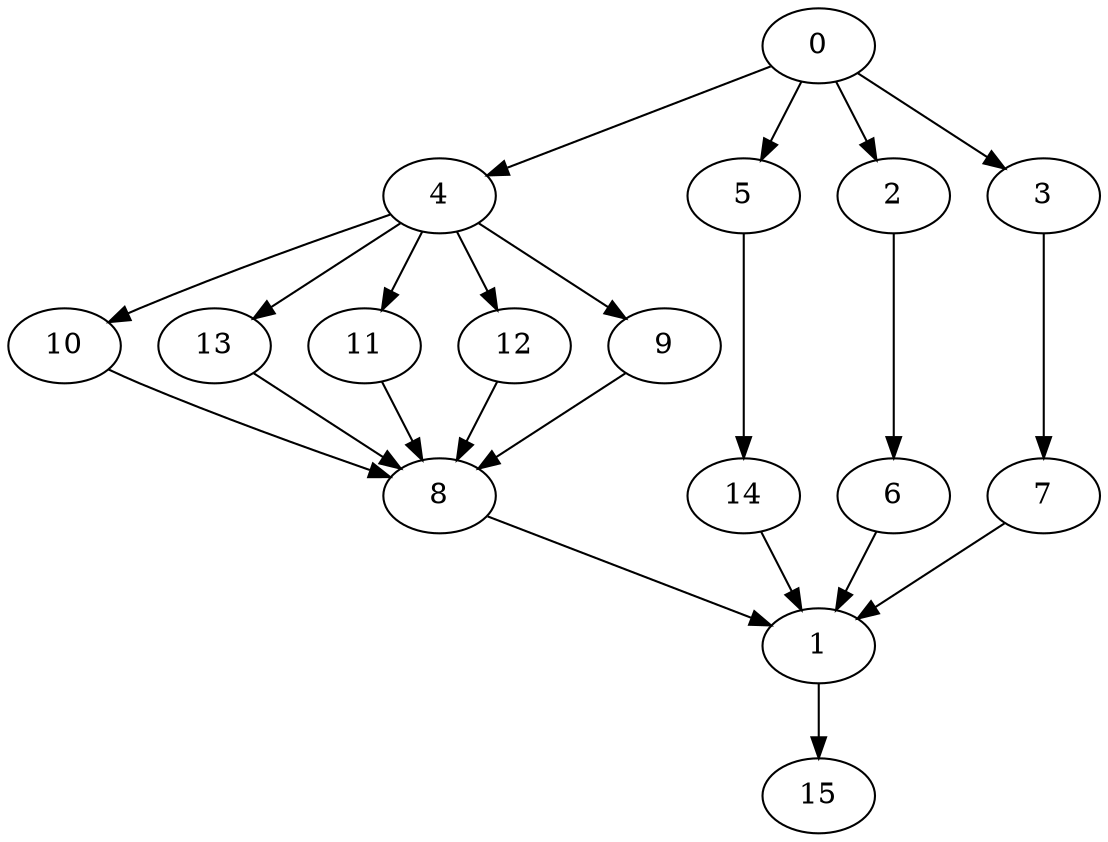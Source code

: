 digraph "SeriesParallel-MaxBf-5_Nodes_16_CCR_0.10_WeightType_Random#9" {
	graph ["Duplicate states"=0,
		GraphType=S_P,
		"Max states in OPEN"=0,
		Modes="120000ms; topo-ordered tasks, ; Pruning: task equivalence, fixed order ready list, ; F-value: ; Optimisation: best schedule length (\
SL) optimisation on equal, ",
		NumberOfTasks=16,
		"Pruned using list schedule length"=1568181,
		"States removed from OPEN"=0,
		TargetSystem="Homogeneous-2",
		"Time to schedule (ms)"=2443,
		"Total idle time"=77,
		"Total schedule length"=719,
		"Total sequential time"=1198,
		"Total states created"=6400396
	];
	0	["Finish time"=74,
		Processor=0,
		"Start time"=0,
		Weight=74];
	4	["Finish time"=235,
		Processor=0,
		"Start time"=148,
		Weight=87];
	0 -> 4	[Weight=4];
	5	["Finish time"=151,
		Processor=1,
		"Start time"=77,
		Weight=74];
	0 -> 5	[Weight=3];
	2	["Finish time"=287,
		Processor=1,
		"Start time"=225,
		Weight=62];
	0 -> 2	[Weight=10];
	3	["Finish time"=148,
		Processor=0,
		"Start time"=74,
		Weight=74];
	0 -> 3	[Weight=6];
	10	["Finish time"=460,
		Processor=1,
		"Start time"=336,
		Weight=124];
	4 -> 10	[Weight=4];
	13	["Finish time"=445,
		Processor=0,
		"Start time"=334,
		Weight=111];
	4 -> 13	[Weight=8];
	11	["Finish time"=334,
		Processor=0,
		"Start time"=260,
		Weight=74];
	4 -> 11	[Weight=2];
	12	["Finish time"=336,
		Processor=1,
		"Start time"=287,
		Weight=49];
	4 -> 12	[Weight=9];
	9	["Finish time"=260,
		Processor=0,
		"Start time"=235,
		Weight=25];
	4 -> 9	[Weight=4];
	8	["Finish time"=559,
		Processor=1,
		"Start time"=460,
		Weight=99];
	10 -> 8	[Weight=2];
	13 -> 8	[Weight=8];
	11 -> 8	[Weight=3];
	14	["Finish time"=225,
		Processor=1,
		"Start time"=151,
		Weight=74];
	5 -> 14	[Weight=7];
	12 -> 8	[Weight=6];
	6	["Finish time"=507,
		Processor=0,
		"Start time"=445,
		Weight=62];
	2 -> 6	[Weight=7];
	9 -> 8	[Weight=8];
	7	["Finish time"=556,
		Processor=0,
		"Start time"=507,
		Weight=49];
	3 -> 7	[Weight=2];
	1	["Finish time"=608,
		Processor=1,
		"Start time"=559,
		Weight=49];
	8 -> 1	[Weight=6];
	14 -> 1	[Weight=5];
	6 -> 1	[Weight=10];
	7 -> 1	[Weight=2];
	15	["Finish time"=719,
		Processor=1,
		"Start time"=608,
		Weight=111];
	1 -> 15	[Weight=4];
}
